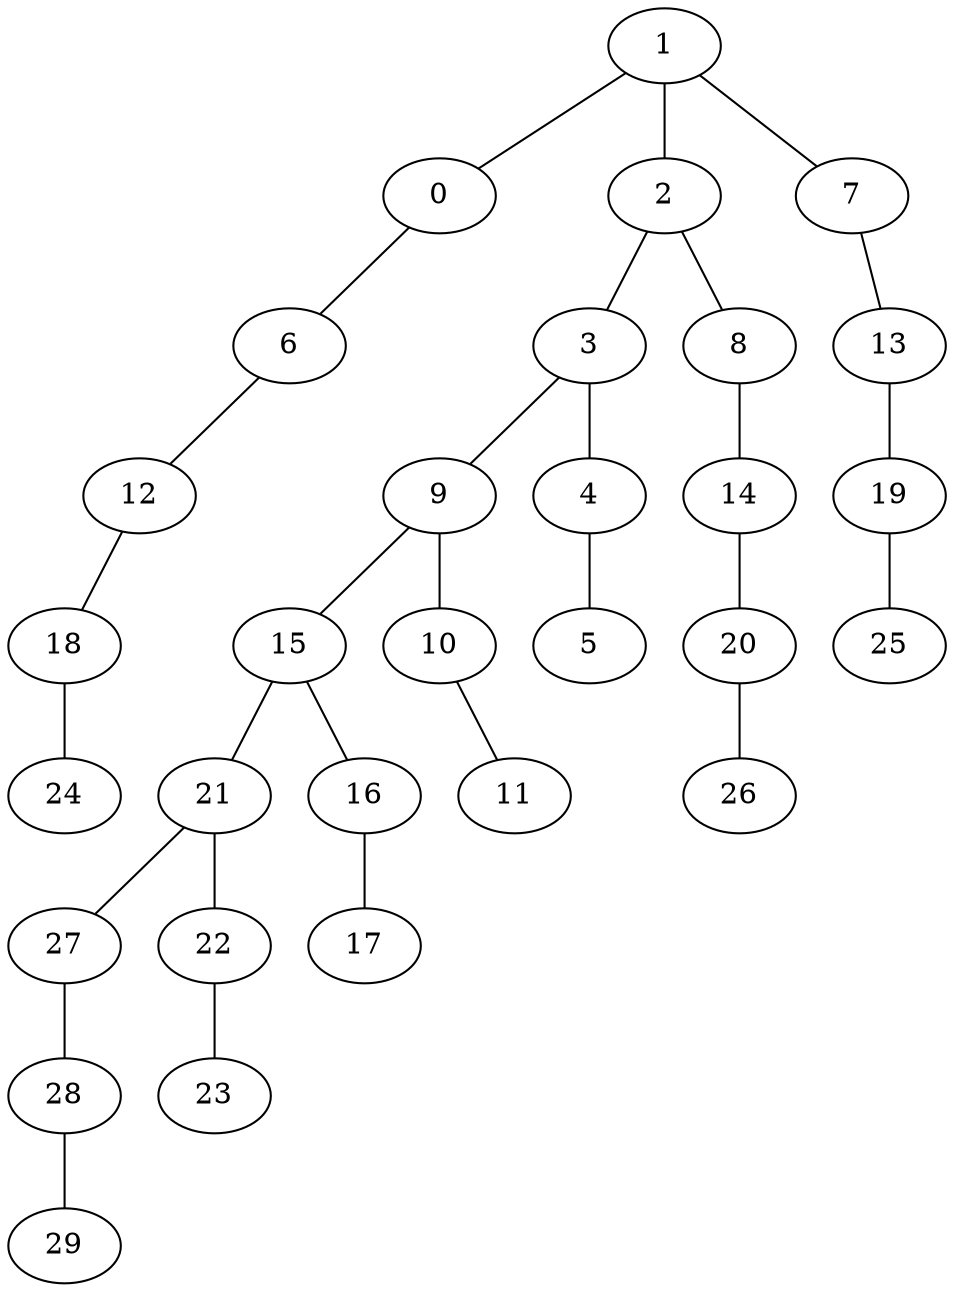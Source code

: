 strict graph G {
1;
0;
2;
7;
6;
3;
8;
13;
12;
9;
4;
14;
19;
18;
15;
10;
5;
20;
25;
24;
21;
16;
11;
26;
27;
22;
17;
28;
23;
29;
10 -- 11;
9 -- 10;
2 -- 3;
2 -- 8;
1 -- 7;
22 -- 23;
6 -- 12;
7 -- 13;
3 -- 9;
21 -- 22;
16 -- 17;
20 -- 26;
4 -- 5;
9 -- 15;
21 -- 27;
0 -- 6;
15 -- 21;
19 -- 25;
1 -- 2;
14 -- 20;
12 -- 18;
1 -- 0;
3 -- 4;
15 -- 16;
18 -- 24;
28 -- 29;
27 -- 28;
13 -- 19;
8 -- 14;
}

